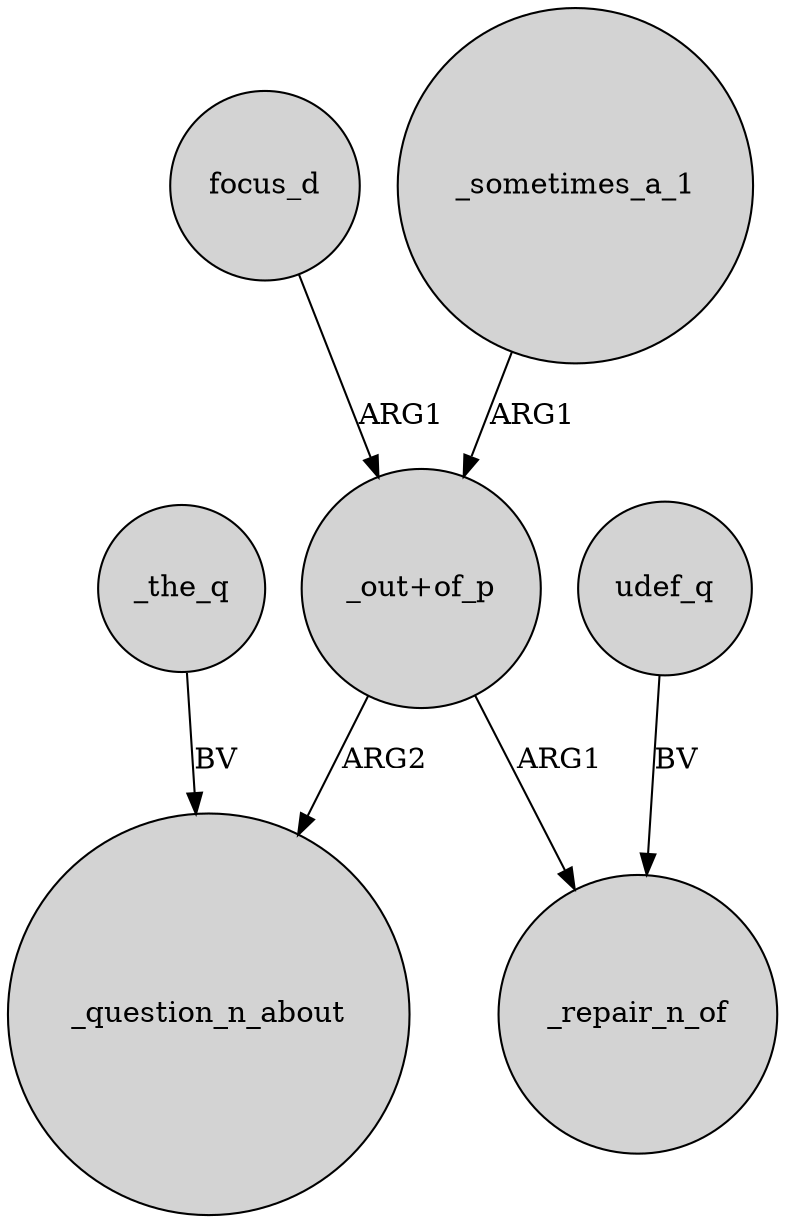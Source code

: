 digraph {
	node [shape=circle style=filled]
	focus_d -> "_out+of_p" [label=ARG1]
	_the_q -> _question_n_about [label=BV]
	"_out+of_p" -> _repair_n_of [label=ARG1]
	_sometimes_a_1 -> "_out+of_p" [label=ARG1]
	udef_q -> _repair_n_of [label=BV]
	"_out+of_p" -> _question_n_about [label=ARG2]
}
